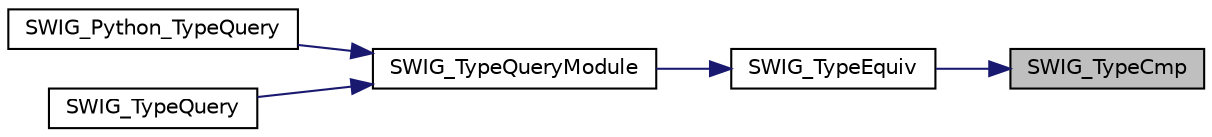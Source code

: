digraph "SWIG_TypeCmp"
{
 // LATEX_PDF_SIZE
  edge [fontname="Helvetica",fontsize="10",labelfontname="Helvetica",labelfontsize="10"];
  node [fontname="Helvetica",fontsize="10",shape=record];
  rankdir="RL";
  Node1 [label="SWIG_TypeCmp",height=0.2,width=0.4,color="black", fillcolor="grey75", style="filled", fontcolor="black",tooltip=" "];
  Node1 -> Node2 [dir="back",color="midnightblue",fontsize="10",style="solid",fontname="Helvetica"];
  Node2 [label="SWIG_TypeEquiv",height=0.2,width=0.4,color="black", fillcolor="white", style="filled",URL="$de/d48/swig__runtime_8h.html#a23ecf039d651082ffc7582c4f50af780",tooltip=" "];
  Node2 -> Node3 [dir="back",color="midnightblue",fontsize="10",style="solid",fontname="Helvetica"];
  Node3 [label="SWIG_TypeQueryModule",height=0.2,width=0.4,color="black", fillcolor="white", style="filled",URL="$de/d48/swig__runtime_8h.html#a4b7f2bcada11306d1a591792b715e870",tooltip=" "];
  Node3 -> Node4 [dir="back",color="midnightblue",fontsize="10",style="solid",fontname="Helvetica"];
  Node4 [label="SWIG_Python_TypeQuery",height=0.2,width=0.4,color="black", fillcolor="white", style="filled",URL="$de/d48/swig__runtime_8h.html#a849118cf6e81c481c06003b5324c397d",tooltip=" "];
  Node3 -> Node5 [dir="back",color="midnightblue",fontsize="10",style="solid",fontname="Helvetica"];
  Node5 [label="SWIG_TypeQuery",height=0.2,width=0.4,color="black", fillcolor="white", style="filled",URL="$de/d48/swig__runtime_8h.html#a78451996ceecfd07e89f9cdbbcdbeadc",tooltip=" "];
}
